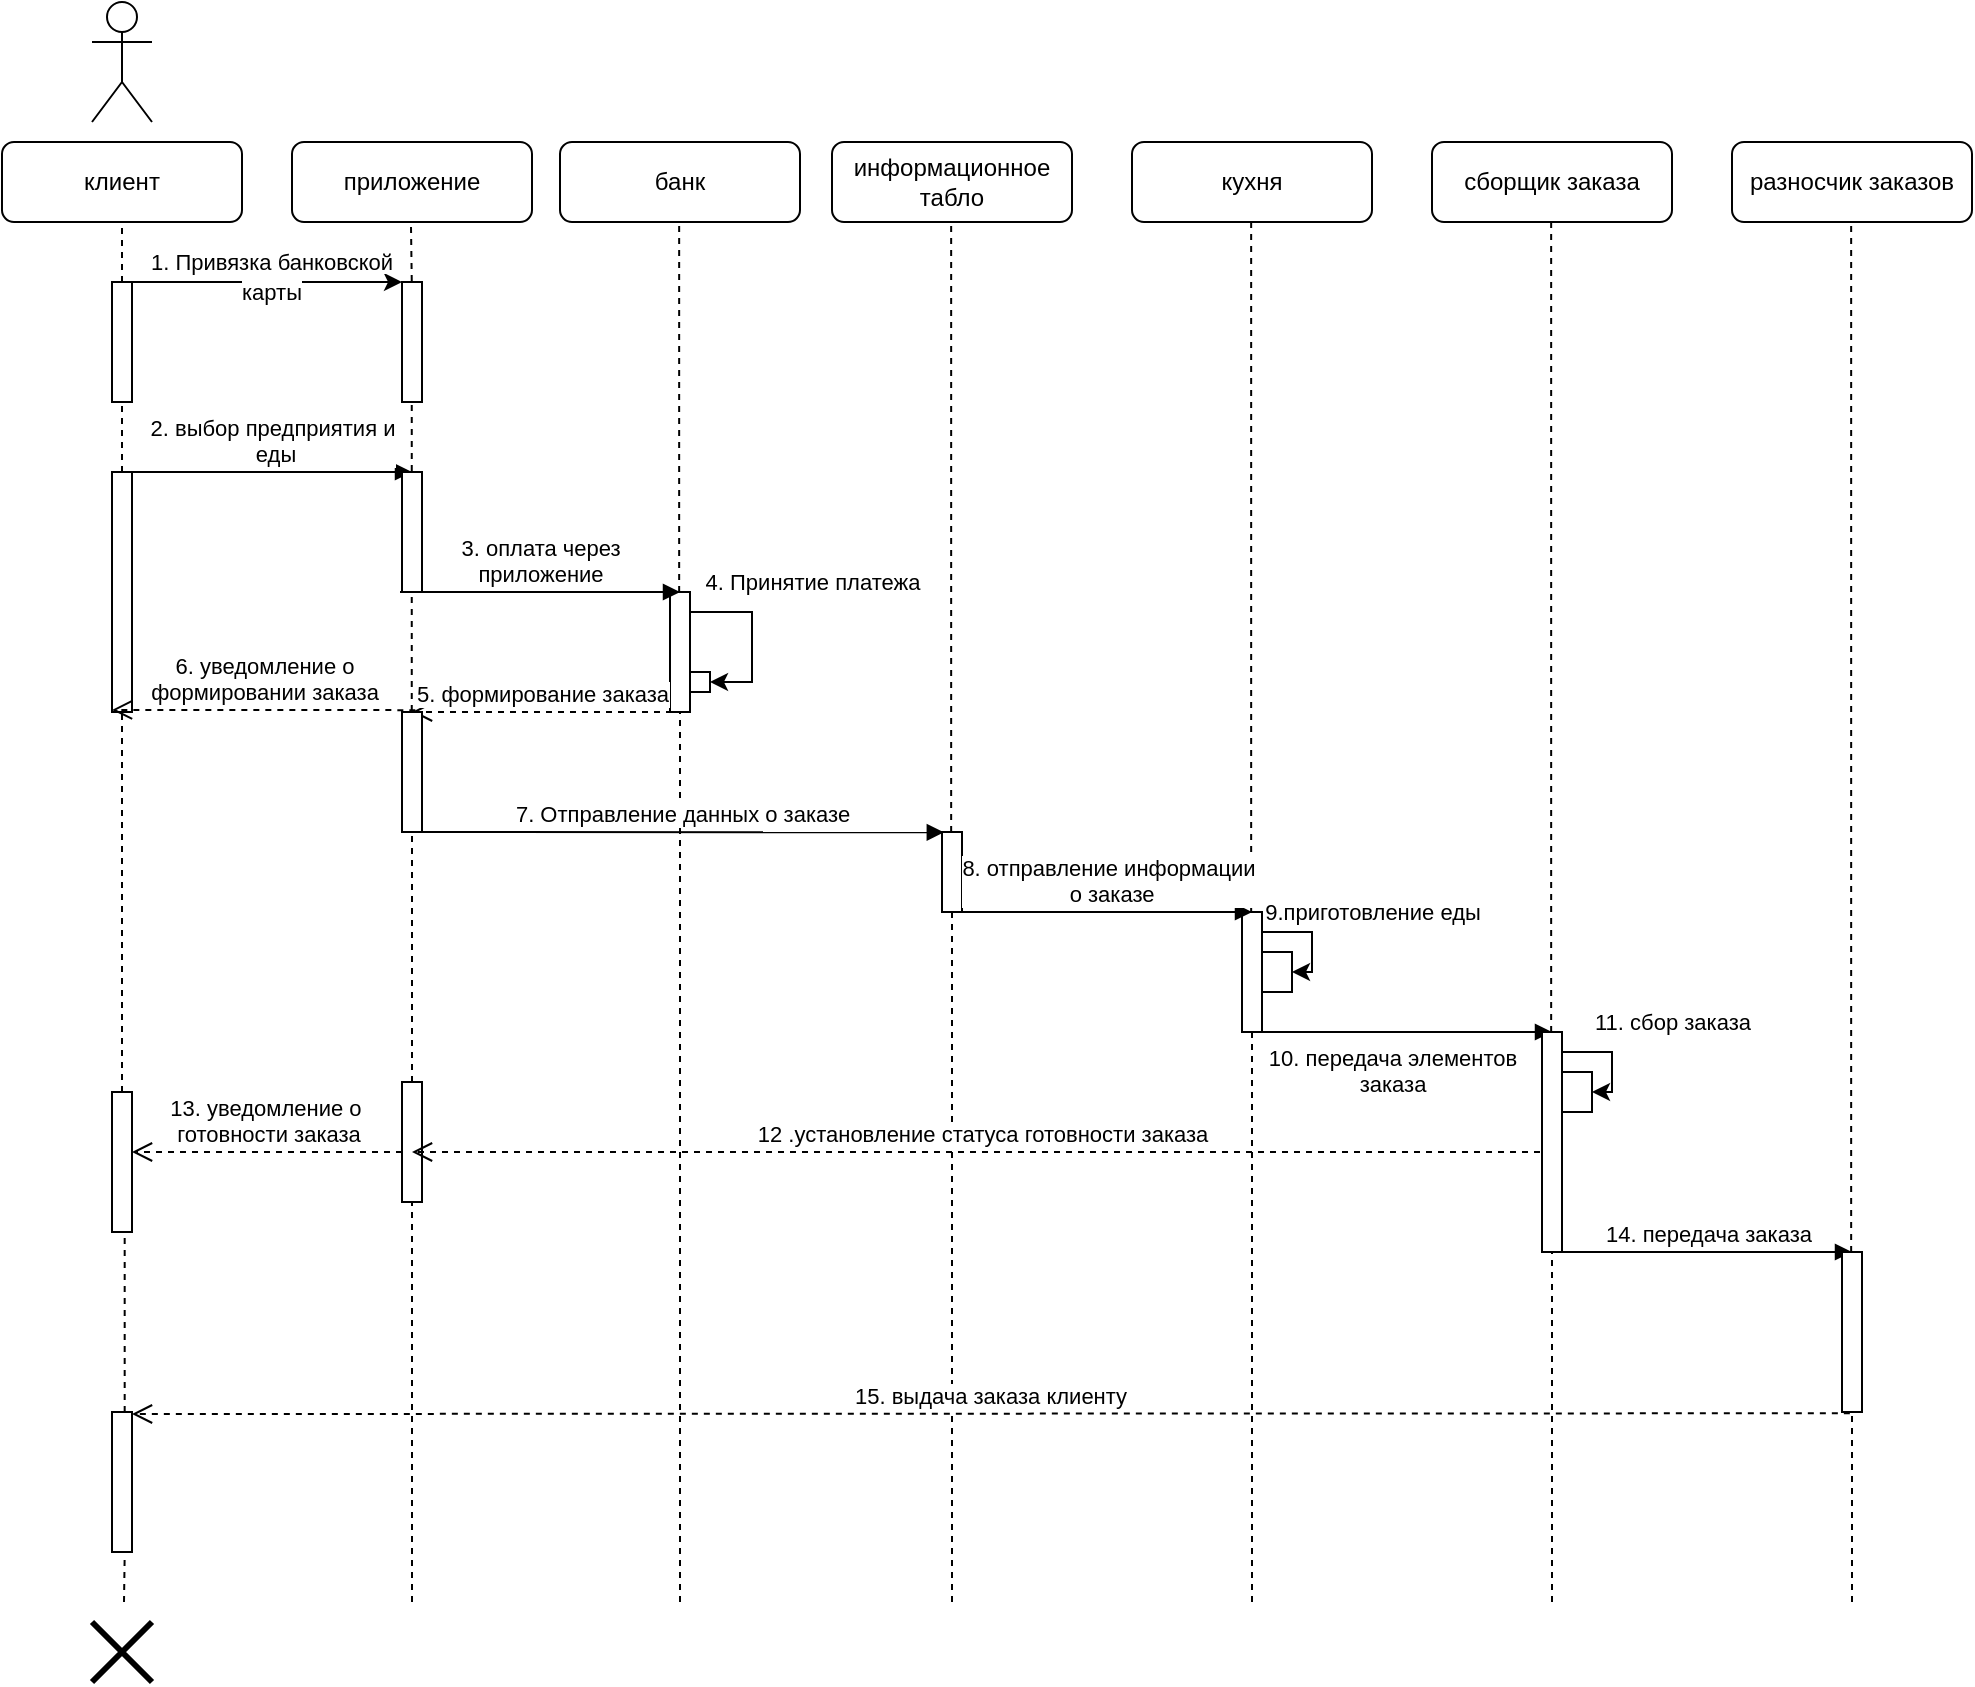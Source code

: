 <mxfile version="20.3.0" type="device"><diagram id="z9TqKdiOJLBSfHPhLl4F" name="Страница 1"><mxGraphModel dx="1673" dy="1008" grid="1" gridSize="10" guides="1" tooltips="1" connect="1" arrows="1" fold="1" page="1" pageScale="1" pageWidth="827" pageHeight="1169" background="none" math="0" shadow="0"><root><mxCell id="0"/><mxCell id="1" parent="0"/><mxCell id="Q9yuufwFj3LZfN2rPbB2-95" value="" style="endArrow=none;dashed=1;html=1;rounded=0;startArrow=none;exitX=0.488;exitY=-0.008;exitDx=0;exitDy=0;exitPerimeter=0;" parent="1" source="ssztgq6Qu38dvpvh6FZs-3" edge="1"><mxGeometry width="50" height="50" relative="1" as="geometry"><mxPoint x="279.47" y="300" as="sourcePoint"/><mxPoint x="279.47" y="190" as="targetPoint"/></mxGeometry></mxCell><mxCell id="Q9yuufwFj3LZfN2rPbB2-1" value="" style="shape=umlActor;verticalLabelPosition=bottom;verticalAlign=top;html=1;outlineConnect=0;" parent="1" vertex="1"><mxGeometry x="120" y="80" width="30" height="60" as="geometry"/></mxCell><mxCell id="Q9yuufwFj3LZfN2rPbB2-5" value="клиент" style="rounded=1;whiteSpace=wrap;html=1;" parent="1" vertex="1"><mxGeometry x="75" y="150" width="120" height="40" as="geometry"/></mxCell><mxCell id="Q9yuufwFj3LZfN2rPbB2-6" value="приложение" style="rounded=1;whiteSpace=wrap;html=1;" parent="1" vertex="1"><mxGeometry x="220" y="150" width="120" height="40" as="geometry"/></mxCell><mxCell id="Q9yuufwFj3LZfN2rPbB2-7" value="сборщик заказа" style="rounded=1;whiteSpace=wrap;html=1;" parent="1" vertex="1"><mxGeometry x="790" y="150" width="120" height="40" as="geometry"/></mxCell><mxCell id="Q9yuufwFj3LZfN2rPbB2-8" value="информационное табло" style="rounded=1;whiteSpace=wrap;html=1;" parent="1" vertex="1"><mxGeometry x="490" y="150" width="120" height="40" as="geometry"/></mxCell><mxCell id="Q9yuufwFj3LZfN2rPbB2-9" value="кухня&lt;span style=&quot;color: rgba(0, 0, 0, 0); font-family: monospace; font-size: 0px; text-align: start;&quot;&gt;%3CmxGraphModel%3E%3Croot%3E%3CmxCell%20id%3D%220%22%2F%3E%3CmxCell%20id%3D%221%22%20parent%3D%220%22%2F%3E%3CmxCell%20id%3D%222%22%20value%3D%22%22%20style%3D%22fontColor%3D%230066CC%3BverticalAlign%3Dtop%3BverticalLabelPosition%3Dbottom%3BlabelPosition%3Dcenter%3Balign%3Dcenter%3Bhtml%3D1%3BoutlineConnect%3D0%3BfillColor%3D%23CCCCCC%3BstrokeColor%3D%236881B3%3BgradientColor%3Dnone%3BgradientDirection%3Dnorth%3BstrokeWidth%3D2%3Bshape%3Dmxgraph.networks.pc%3B%22%20vertex%3D%221%22%20parent%3D%221%22%3E%3CmxGeometry%20x%3D%22175%22%20y%3D%22740%22%20width%3D%2255%22%20height%3D%2240%22%20as%3D%22geometry%22%2F%3E%3C%2FmxCell%3E%3CmxCell%20id%3D%223%22%20value%3D%22%22%20style%3D%22fontColor%3D%230066CC%3BverticalAlign%3Dtop%3BverticalLabelPosition%3Dbottom%3BlabelPosition%3Dcenter%3Balign%3Dcenter%3Bhtml%3D1%3BoutlineConnect%3D0%3BfillColor%3D%23CCCCCC%3BstrokeColor%3D%236881B3%3BgradientColor%3Dnone%3BgradientDirection%3Dnorth%3BstrokeWidth%3D2%3Bshape%3Dmxgraph.networks.pc%3B%22%20vertex%3D%221%22%20parent%3D%221%22%3E%3CmxGeometry%20x%3D%22265%22%20y%3D%22740%22%20width%3D%2255%22%20height%3D%2240%22%20as%3D%22geometry%22%2F%3E%3C%2FmxCell%3E%3CmxCell%20id%3D%224%22%20value%3D%22%22%20style%3D%22fontColor%3D%230066CC%3BverticalAlign%3Dtop%3BverticalLabelPosition%3Dbottom%3BlabelPosition%3Dcenter%3Balign%3Dcenter%3Bhtml%3D1%3BoutlineConnect%3D0%3BfillColor%3D%23CCCCCC%3BstrokeColor%3D%236881B3%3BgradientColor%3Dnone%3BgradientDirection%3Dnorth%3BstrokeWidth%3D2%3Bshape%3Dmxgraph.networks.pc%3B%22%20vertex%3D%221%22%20parent%3D%221%22%3E%3CmxGeometry%20x%3D%22175%22%20y%3D%22800%22%20width%3D%2255%22%20height%3D%2240%22%20as%3D%22geometry%22%2F%3E%3C%2FmxCell%3E%3CmxCell%20id%3D%225%22%20value%3D%22%22%20style%3D%22fontColor%3D%230066CC%3BverticalAlign%3Dtop%3BverticalLabelPosition%3Dbottom%3BlabelPosition%3Dcenter%3Balign%3Dcenter%3Bhtml%3D1%3BoutlineConnect%3D0%3BfillColor%3D%23CCCCCC%3BstrokeColor%3D%236881B3%3BgradientColor%3Dnone%3BgradientDirection%3Dnorth%3BstrokeWidth%3D2%3Bshape%3Dmxgraph.networks.pc%3B%22%20vertex%3D%221%22%20parent%3D%221%22%3E%3CmxGeometry%20x%3D%22265%22%20y%3D%22800%22%20width%3D%2255%22%20height%3D%2240%22%20as%3D%22geometry%22%2F%3E%3C%2FmxCell%3E%3CmxCell%20id%3D%226%22%20value%3D%22%22%20style%3D%22endArrow%3Dnone%3Bhtml%3D1%3Brounded%3D0%3BexitX%3D0.5%3BexitY%3D1%3BexitDx%3D0%3BexitDy%3D0%3BexitPerimeter%3D0%3BentryX%3D0.5%3BentryY%3D0.07%3BentryDx%3D0%3BentryDy%3D0%3BentryPerimeter%3D0%3B%22%20edge%3D%221%22%20source%3D%223%22%20target%3D%225%22%20parent%3D%221%22%3E%3CmxGeometry%20width%3D%2250%22%20height%3D%2250%22%20relative%3D%221%22%20as%3D%22geometry%22%3E%3CmxPoint%20x%3D%22420%22%20y%3D%22660%22%20as%3D%22sourcePoint%22%2F%3E%3CmxPoint%20x%3D%22470%22%20y%3D%22610%22%20as%3D%22targetPoint%22%2F%3E%3C%2FmxGeometry%3E%3C%2FmxCell%3E%3CmxCell%20id%3D%227%22%20value%3D%22%22%20style%3D%22endArrow%3Dnone%3Bhtml%3D1%3Brounded%3D0%3BentryX%3D1%3BentryY%3D0.5%3BentryDx%3D0%3BentryDy%3D0%3BentryPerimeter%3D0%3BexitX%3D0%3BexitY%3D0.5%3BexitDx%3D0%3BexitDy%3D0%3BexitPerimeter%3D0%3B%22%20edge%3D%221%22%20source%3D%223%22%20target%3D%222%22%20parent%3D%221%22%3E%3CmxGeometry%20width%3D%2250%22%20height%3D%2250%22%20relative%3D%221%22%20as%3D%22geometry%22%3E%3CmxPoint%20x%3D%22420%22%20y%3D%22660%22%20as%3D%22sourcePoint%22%2F%3E%3CmxPoint%20x%3D%22470%22%20y%3D%22610%22%20as%3D%22targetPoint%22%2F%3E%3C%2FmxGeometry%3E%3C%2FmxCell%3E%3CmxCell%20id%3D%228%22%20value%3D%22%22%20style%3D%22endArrow%3Dnone%3Bhtml%3D1%3Brounded%3D0%3BentryX%3D0.5%3BentryY%3D0.07%3BentryDx%3D0%3BentryDy%3D0%3BentryPerimeter%3D0%3BexitX%3D0.5%3BexitY%3D1%3BexitDx%3D0%3BexitDy%3D0%3BexitPerimeter%3D0%3B%22%20edge%3D%221%22%20source%3D%222%22%20target%3D%224%22%20parent%3D%221%22%3E%3CmxGeometry%20width%3D%2250%22%20height%3D%2250%22%20relative%3D%221%22%20as%3D%22geometry%22%3E%3CmxPoint%20x%3D%22420%22%20y%3D%22660%22%20as%3D%22sourcePoint%22%2F%3E%3CmxPoint%20x%3D%22470%22%20y%3D%22610%22%20as%3D%22targetPoint%22%2F%3E%3C%2FmxGeometry%3E%3C%2FmxCell%3E%3CmxCell%20id%3D%229%22%20value%3D%22%22%20style%3D%22endArrow%3Dnone%3Bhtml%3D1%3Brounded%3D0%3BentryX%3D1%3BentryY%3D0.5%3BentryDx%3D0%3BentryDy%3D0%3BentryPerimeter%3D0%3BexitX%3D0%3BexitY%3D0.5%3BexitDx%3D0%3BexitDy%3D0%3BexitPerimeter%3D0%3B%22%20edge%3D%221%22%20source%3D%225%22%20target%3D%224%22%20parent%3D%221%22%3E%3CmxGeometry%20width%3D%2250%22%20height%3D%2250%22%20relative%3D%221%22%20as%3D%22geometry%22%3E%3CmxPoint%20x%3D%22420%22%20y%3D%22660%22%20as%3D%22sourcePoint%22%2F%3E%3CmxPoint%20x%3D%22470%22%20y%3D%22610%22%20as%3D%22targetPoint%22%2F%3E%3C%2FmxGeometry%3E%3C%2FmxCell%3E%3C%2Froot%3E%3C%2FmxGraphModel%3E&lt;/span&gt;" style="rounded=1;whiteSpace=wrap;html=1;" parent="1" vertex="1"><mxGeometry x="640" y="150" width="120" height="40" as="geometry"/></mxCell><mxCell id="Q9yuufwFj3LZfN2rPbB2-18" value="банк" style="rounded=1;whiteSpace=wrap;html=1;" parent="1" vertex="1"><mxGeometry x="354" y="150" width="120" height="40" as="geometry"/></mxCell><mxCell id="Q9yuufwFj3LZfN2rPbB2-19" value="разносчик заказов" style="rounded=1;whiteSpace=wrap;html=1;" parent="1" vertex="1"><mxGeometry x="940" y="150" width="120" height="40" as="geometry"/></mxCell><mxCell id="Q9yuufwFj3LZfN2rPbB2-20" value="" style="endArrow=none;dashed=1;html=1;rounded=0;startArrow=none;" parent="1" source="ssztgq6Qu38dvpvh6FZs-1" target="Q9yuufwFj3LZfN2rPbB2-5" edge="1"><mxGeometry width="50" height="50" relative="1" as="geometry"><mxPoint x="135" y="830" as="sourcePoint"/><mxPoint x="590" y="260" as="targetPoint"/></mxGeometry></mxCell><mxCell id="Q9yuufwFj3LZfN2rPbB2-22" value="" style="endArrow=none;dashed=1;html=1;rounded=0;startArrow=none;" parent="1" source="Q9yuufwFj3LZfN2rPbB2-41" edge="1"><mxGeometry width="50" height="50" relative="1" as="geometry"><mxPoint x="413.58" y="830" as="sourcePoint"/><mxPoint x="413.58" y="190" as="targetPoint"/></mxGeometry></mxCell><mxCell id="Q9yuufwFj3LZfN2rPbB2-23" value="" style="endArrow=none;dashed=1;html=1;rounded=0;startArrow=none;" parent="1" source="Q9yuufwFj3LZfN2rPbB2-51" edge="1"><mxGeometry width="50" height="50" relative="1" as="geometry"><mxPoint x="549.58" y="830" as="sourcePoint"/><mxPoint x="549.58" y="190" as="targetPoint"/></mxGeometry></mxCell><mxCell id="Q9yuufwFj3LZfN2rPbB2-24" value="" style="endArrow=none;dashed=1;html=1;rounded=0;startArrow=none;" parent="1" source="Q9yuufwFj3LZfN2rPbB2-55" edge="1"><mxGeometry width="50" height="50" relative="1" as="geometry"><mxPoint x="699.58" y="830" as="sourcePoint"/><mxPoint x="699.58" y="190" as="targetPoint"/></mxGeometry></mxCell><mxCell id="Q9yuufwFj3LZfN2rPbB2-25" value="" style="endArrow=none;dashed=1;html=1;rounded=0;startArrow=none;" parent="1" source="Q9yuufwFj3LZfN2rPbB2-58" edge="1"><mxGeometry width="50" height="50" relative="1" as="geometry"><mxPoint x="849.58" y="830" as="sourcePoint"/><mxPoint x="849.58" y="190" as="targetPoint"/></mxGeometry></mxCell><mxCell id="Q9yuufwFj3LZfN2rPbB2-26" value="" style="endArrow=none;dashed=1;html=1;rounded=0;startArrow=none;" parent="1" source="Q9yuufwFj3LZfN2rPbB2-72" edge="1"><mxGeometry width="50" height="50" relative="1" as="geometry"><mxPoint x="999.58" y="830" as="sourcePoint"/><mxPoint x="999.58" y="190" as="targetPoint"/></mxGeometry></mxCell><mxCell id="Q9yuufwFj3LZfN2rPbB2-30" value="" style="html=1;points=[];perimeter=orthogonalPerimeter;" parent="1" vertex="1"><mxGeometry x="130" y="315" width="10" height="120" as="geometry"/></mxCell><mxCell id="Q9yuufwFj3LZfN2rPbB2-34" value="" style="endArrow=none;dashed=1;html=1;rounded=0;startArrow=none;" parent="1" source="Q9yuufwFj3LZfN2rPbB2-77" target="Q9yuufwFj3LZfN2rPbB2-30" edge="1"><mxGeometry width="50" height="50" relative="1" as="geometry"><mxPoint x="135" y="905" as="sourcePoint"/><mxPoint x="135" y="265" as="targetPoint"/></mxGeometry></mxCell><mxCell id="Q9yuufwFj3LZfN2rPbB2-43" value="4. Принятие платежа" style="edgeStyle=orthogonalEdgeStyle;rounded=0;orthogonalLoop=1;jettySize=auto;html=1;" parent="1" source="Q9yuufwFj3LZfN2rPbB2-41" target="Q9yuufwFj3LZfN2rPbB2-44" edge="1"><mxGeometry x="-0.287" y="34" relative="1" as="geometry"><mxPoint x="430" y="415" as="targetPoint"/><Array as="points"><mxPoint x="450" y="385"/><mxPoint x="450" y="420"/></Array><mxPoint x="-4" y="-15" as="offset"/></mxGeometry></mxCell><mxCell id="Q9yuufwFj3LZfN2rPbB2-41" value="" style="html=1;points=[];perimeter=orthogonalPerimeter;" parent="1" vertex="1"><mxGeometry x="409" y="375" width="10" height="60" as="geometry"/></mxCell><mxCell id="Q9yuufwFj3LZfN2rPbB2-42" value="" style="endArrow=none;dashed=1;html=1;rounded=0;" parent="1" target="Q9yuufwFj3LZfN2rPbB2-41" edge="1"><mxGeometry width="50" height="50" relative="1" as="geometry"><mxPoint x="414" y="880" as="sourcePoint"/><mxPoint x="413.58" y="190" as="targetPoint"/></mxGeometry></mxCell><mxCell id="Q9yuufwFj3LZfN2rPbB2-37" value="3. оплата через&lt;br&gt;приложение" style="html=1;verticalAlign=bottom;endArrow=block;rounded=0;" parent="1" edge="1"><mxGeometry width="80" relative="1" as="geometry"><mxPoint x="274" y="375" as="sourcePoint"/><mxPoint x="414" y="375" as="targetPoint"/></mxGeometry></mxCell><mxCell id="Q9yuufwFj3LZfN2rPbB2-28" value="2. выбор предприятия и&lt;br&gt;&amp;nbsp;еды" style="html=1;verticalAlign=bottom;endArrow=block;rounded=0;" parent="1" edge="1"><mxGeometry width="80" relative="1" as="geometry"><mxPoint x="140" y="315" as="sourcePoint"/><mxPoint x="280" y="315" as="targetPoint"/></mxGeometry></mxCell><mxCell id="Q9yuufwFj3LZfN2rPbB2-44" value="" style="rounded=0;whiteSpace=wrap;html=1;" parent="1" vertex="1"><mxGeometry x="419" y="415" width="10" height="10" as="geometry"/></mxCell><mxCell id="Q9yuufwFj3LZfN2rPbB2-47" value="" style="endArrow=none;dashed=1;html=1;rounded=0;startArrow=none;" parent="1" source="Q9yuufwFj3LZfN2rPbB2-92" edge="1"><mxGeometry width="50" height="50" relative="1" as="geometry"><mxPoint x="280" y="1037.273" as="sourcePoint"/><mxPoint x="280" y="495" as="targetPoint"/></mxGeometry></mxCell><mxCell id="Q9yuufwFj3LZfN2rPbB2-48" value="5. формирование заказа" style="html=1;verticalAlign=bottom;endArrow=open;dashed=1;endSize=8;rounded=0;" parent="1" edge="1"><mxGeometry relative="1" as="geometry"><mxPoint x="410" y="435" as="sourcePoint"/><mxPoint x="280" y="435" as="targetPoint"/></mxGeometry></mxCell><mxCell id="Q9yuufwFj3LZfN2rPbB2-51" value="" style="html=1;points=[];perimeter=orthogonalPerimeter;" parent="1" vertex="1"><mxGeometry x="545" y="495" width="10" height="40" as="geometry"/></mxCell><mxCell id="Q9yuufwFj3LZfN2rPbB2-52" value="" style="endArrow=none;dashed=1;html=1;rounded=0;" parent="1" target="Q9yuufwFj3LZfN2rPbB2-51" edge="1"><mxGeometry width="50" height="50" relative="1" as="geometry"><mxPoint x="550" y="880" as="sourcePoint"/><mxPoint x="549.58" y="330" as="targetPoint"/></mxGeometry></mxCell><mxCell id="Q9yuufwFj3LZfN2rPbB2-55" value="" style="html=1;points=[];perimeter=orthogonalPerimeter;" parent="1" vertex="1"><mxGeometry x="695" y="535" width="10" height="60" as="geometry"/></mxCell><mxCell id="Q9yuufwFj3LZfN2rPbB2-56" value="" style="endArrow=none;dashed=1;html=1;rounded=0;" parent="1" target="Q9yuufwFj3LZfN2rPbB2-55" edge="1"><mxGeometry width="50" height="50" relative="1" as="geometry"><mxPoint x="700" y="880" as="sourcePoint"/><mxPoint x="699.58" y="330" as="targetPoint"/></mxGeometry></mxCell><mxCell id="Q9yuufwFj3LZfN2rPbB2-54" value="8. отправление информации&lt;br&gt;&amp;nbsp;о заказе" style="html=1;verticalAlign=bottom;endArrow=block;rounded=0;" parent="1" edge="1"><mxGeometry width="80" relative="1" as="geometry"><mxPoint x="555" y="535" as="sourcePoint"/><mxPoint x="700" y="535" as="targetPoint"/></mxGeometry></mxCell><mxCell id="Q9yuufwFj3LZfN2rPbB2-57" value="14. передача заказа" style="html=1;verticalAlign=bottom;endArrow=block;rounded=0;" parent="1" edge="1"><mxGeometry width="80" relative="1" as="geometry"><mxPoint x="855" y="705" as="sourcePoint"/><mxPoint x="1000" y="705" as="targetPoint"/></mxGeometry></mxCell><mxCell id="Q9yuufwFj3LZfN2rPbB2-60" value="10. передача элементов&lt;br&gt;заказа" style="html=1;verticalAlign=bottom;endArrow=block;rounded=0;" parent="1" edge="1"><mxGeometry x="-0.103" y="-35" width="80" relative="1" as="geometry"><mxPoint x="705" y="595" as="sourcePoint"/><mxPoint x="850" y="595" as="targetPoint"/><mxPoint as="offset"/></mxGeometry></mxCell><mxCell id="Q9yuufwFj3LZfN2rPbB2-62" value="11. сбор заказа" style="edgeStyle=orthogonalEdgeStyle;rounded=0;orthogonalLoop=1;jettySize=auto;html=1;" parent="1" source="Q9yuufwFj3LZfN2rPbB2-58" edge="1"><mxGeometry x="-0.091" y="34" relative="1" as="geometry"><mxPoint x="870" y="625" as="targetPoint"/><Array as="points"><mxPoint x="880" y="605"/><mxPoint x="880" y="625"/></Array><mxPoint x="-4" y="-15" as="offset"/></mxGeometry></mxCell><mxCell id="Q9yuufwFj3LZfN2rPbB2-64" value="6. уведомление о&lt;br&gt;формировании заказа" style="html=1;verticalAlign=bottom;endArrow=open;dashed=1;endSize=8;rounded=0;exitX=0.667;exitY=1.002;exitDx=0;exitDy=0;exitPerimeter=0;" parent="1" edge="1"><mxGeometry relative="1" as="geometry"><mxPoint x="281.67" y="434.07" as="sourcePoint"/><mxPoint x="130" y="433.95" as="targetPoint"/></mxGeometry></mxCell><mxCell id="Q9yuufwFj3LZfN2rPbB2-65" value="" style="rounded=0;whiteSpace=wrap;html=1;" parent="1" vertex="1"><mxGeometry x="705" y="555" width="15" height="20" as="geometry"/></mxCell><mxCell id="Q9yuufwFj3LZfN2rPbB2-63" value="9.приготовление еды" style="edgeStyle=orthogonalEdgeStyle;rounded=0;orthogonalLoop=1;jettySize=auto;html=1;" parent="1" source="Q9yuufwFj3LZfN2rPbB2-55" edge="1"><mxGeometry x="-0.091" y="32" relative="1" as="geometry"><mxPoint x="720" y="565" as="targetPoint"/><Array as="points"><mxPoint x="730" y="545"/><mxPoint x="730" y="565"/></Array><mxPoint x="-2" y="-10" as="offset"/></mxGeometry></mxCell><mxCell id="Q9yuufwFj3LZfN2rPbB2-67" value="" style="rounded=0;whiteSpace=wrap;html=1;" parent="1" vertex="1"><mxGeometry x="855" y="615" width="15" height="20" as="geometry"/></mxCell><mxCell id="Q9yuufwFj3LZfN2rPbB2-72" value="" style="html=1;points=[];perimeter=orthogonalPerimeter;" parent="1" vertex="1"><mxGeometry x="995" y="705" width="10" height="80" as="geometry"/></mxCell><mxCell id="Q9yuufwFj3LZfN2rPbB2-73" value="" style="endArrow=none;dashed=1;html=1;rounded=0;" parent="1" target="Q9yuufwFj3LZfN2rPbB2-72" edge="1"><mxGeometry width="50" height="50" relative="1" as="geometry"><mxPoint x="1000" y="880" as="sourcePoint"/><mxPoint x="999.58" y="330" as="targetPoint"/></mxGeometry></mxCell><mxCell id="Q9yuufwFj3LZfN2rPbB2-77" value="" style="html=1;points=[];perimeter=orthogonalPerimeter;" parent="1" vertex="1"><mxGeometry x="130" y="625" width="10" height="70" as="geometry"/></mxCell><mxCell id="Q9yuufwFj3LZfN2rPbB2-78" value="" style="endArrow=none;dashed=1;html=1;rounded=0;entryX=0.634;entryY=1.023;entryDx=0;entryDy=0;entryPerimeter=0;startArrow=none;" parent="1" source="Q9yuufwFj3LZfN2rPbB2-86" target="Q9yuufwFj3LZfN2rPbB2-77" edge="1"><mxGeometry width="50" height="50" relative="1" as="geometry"><mxPoint x="136" y="945" as="sourcePoint"/><mxPoint x="130" y="785" as="targetPoint"/></mxGeometry></mxCell><mxCell id="Q9yuufwFj3LZfN2rPbB2-83" value="7. Отправление данных о заказе" style="html=1;verticalAlign=bottom;endArrow=block;rounded=0;entryX=0.091;entryY=0.004;entryDx=0;entryDy=0;entryPerimeter=0;" parent="1" target="Q9yuufwFj3LZfN2rPbB2-51" edge="1"><mxGeometry width="80" relative="1" as="geometry"><mxPoint x="285" y="495" as="sourcePoint"/><mxPoint x="540" y="495" as="targetPoint"/></mxGeometry></mxCell><mxCell id="Q9yuufwFj3LZfN2rPbB2-85" value="" style="endArrow=none;dashed=1;html=1;rounded=0;" parent="1" target="Q9yuufwFj3LZfN2rPbB2-58" edge="1"><mxGeometry width="50" height="50" relative="1" as="geometry"><mxPoint x="850" y="880" as="sourcePoint"/><mxPoint x="849.58" y="670" as="targetPoint"/></mxGeometry></mxCell><mxCell id="Q9yuufwFj3LZfN2rPbB2-86" value="" style="html=1;points=[];perimeter=orthogonalPerimeter;" parent="1" vertex="1"><mxGeometry x="130" y="785" width="10" height="70" as="geometry"/></mxCell><mxCell id="Q9yuufwFj3LZfN2rPbB2-87" value="" style="endArrow=none;dashed=1;html=1;rounded=0;entryX=0.634;entryY=1.023;entryDx=0;entryDy=0;entryPerimeter=0;" parent="1" target="Q9yuufwFj3LZfN2rPbB2-86" edge="1"><mxGeometry width="50" height="50" relative="1" as="geometry"><mxPoint x="136" y="880" as="sourcePoint"/><mxPoint x="136.34" y="751.61" as="targetPoint"/></mxGeometry></mxCell><mxCell id="Q9yuufwFj3LZfN2rPbB2-76" value="15. выдача заказа клиенту" style="html=1;verticalAlign=bottom;endArrow=open;dashed=1;endSize=8;rounded=0;exitX=0.392;exitY=1.008;exitDx=0;exitDy=0;exitPerimeter=0;" parent="1" source="Q9yuufwFj3LZfN2rPbB2-72" edge="1"><mxGeometry relative="1" as="geometry"><mxPoint x="685" y="775" as="sourcePoint"/><mxPoint x="140" y="786" as="targetPoint"/></mxGeometry></mxCell><mxCell id="Q9yuufwFj3LZfN2rPbB2-92" value="" style="html=1;points=[];perimeter=orthogonalPerimeter;" parent="1" vertex="1"><mxGeometry x="275" y="435" width="10" height="60" as="geometry"/></mxCell><mxCell id="Q9yuufwFj3LZfN2rPbB2-93" value="" style="endArrow=none;dashed=1;html=1;rounded=0;startArrow=none;" parent="1" source="Q9yuufwFj3LZfN2rPbB2-97" target="Q9yuufwFj3LZfN2rPbB2-92" edge="1"><mxGeometry width="50" height="50" relative="1" as="geometry"><mxPoint x="280" y="1035" as="sourcePoint"/><mxPoint x="280" y="395" as="targetPoint"/></mxGeometry></mxCell><mxCell id="Q9yuufwFj3LZfN2rPbB2-94" value="13. уведомление о&amp;nbsp;&lt;br&gt;готовности заказа" style="html=1;verticalAlign=bottom;endArrow=open;dashed=1;endSize=8;rounded=0;" parent="1" edge="1"><mxGeometry relative="1" as="geometry"><mxPoint x="275" y="655" as="sourcePoint"/><mxPoint x="140" y="655" as="targetPoint"/></mxGeometry></mxCell><mxCell id="Q9yuufwFj3LZfN2rPbB2-97" value="" style="html=1;points=[];perimeter=orthogonalPerimeter;" parent="1" vertex="1"><mxGeometry x="275" y="620" width="10" height="60" as="geometry"/></mxCell><mxCell id="Q9yuufwFj3LZfN2rPbB2-99" value="" style="endArrow=none;dashed=1;html=1;rounded=0;startArrow=none;" parent="1" target="Q9yuufwFj3LZfN2rPbB2-97" edge="1"><mxGeometry width="50" height="50" relative="1" as="geometry"><mxPoint x="280" y="880" as="sourcePoint"/><mxPoint x="280" y="420" as="targetPoint"/></mxGeometry></mxCell><mxCell id="Q9yuufwFj3LZfN2rPbB2-71" value="12 .установление статуса готовности заказа" style="html=1;verticalAlign=bottom;endArrow=open;dashed=1;endSize=8;rounded=0;" parent="1" edge="1"><mxGeometry relative="1" as="geometry"><mxPoint x="850" y="655" as="sourcePoint"/><mxPoint x="280" y="655" as="targetPoint"/></mxGeometry></mxCell><mxCell id="Q9yuufwFj3LZfN2rPbB2-58" value="" style="html=1;points=[];perimeter=orthogonalPerimeter;" parent="1" vertex="1"><mxGeometry x="845" y="595" width="10" height="110" as="geometry"/></mxCell><mxCell id="Q9yuufwFj3LZfN2rPbB2-100" value="" style="shape=umlDestroy;whiteSpace=wrap;html=1;strokeWidth=3;" parent="1" vertex="1"><mxGeometry x="120" y="890" width="30" height="30" as="geometry"/></mxCell><mxCell id="ssztgq6Qu38dvpvh6FZs-6" value="" style="edgeStyle=orthogonalEdgeStyle;rounded=0;orthogonalLoop=1;jettySize=auto;html=1;" edge="1" parent="1" source="ssztgq6Qu38dvpvh6FZs-1" target="ssztgq6Qu38dvpvh6FZs-3"><mxGeometry x="0.037" y="10" relative="1" as="geometry"><Array as="points"><mxPoint x="250" y="220"/><mxPoint x="250" y="220"/></Array><mxPoint as="offset"/></mxGeometry></mxCell><mxCell id="ssztgq6Qu38dvpvh6FZs-1" value="" style="html=1;points=[];perimeter=orthogonalPerimeter;" vertex="1" parent="1"><mxGeometry x="130" y="220" width="10" height="60" as="geometry"/></mxCell><mxCell id="ssztgq6Qu38dvpvh6FZs-2" value="" style="endArrow=none;dashed=1;html=1;rounded=0;startArrow=none;" edge="1" parent="1" source="Q9yuufwFj3LZfN2rPbB2-30" target="ssztgq6Qu38dvpvh6FZs-1"><mxGeometry width="50" height="50" relative="1" as="geometry"><mxPoint x="135" y="315" as="sourcePoint"/><mxPoint x="135" y="190" as="targetPoint"/></mxGeometry></mxCell><mxCell id="ssztgq6Qu38dvpvh6FZs-3" value="" style="html=1;points=[];perimeter=orthogonalPerimeter;" vertex="1" parent="1"><mxGeometry x="275" y="220" width="10" height="60" as="geometry"/></mxCell><mxCell id="ssztgq6Qu38dvpvh6FZs-4" value="" style="endArrow=none;dashed=1;html=1;rounded=0;startArrow=none;exitX=0.488;exitY=-0.008;exitDx=0;exitDy=0;exitPerimeter=0;" edge="1" parent="1" source="Q9yuufwFj3LZfN2rPbB2-92" target="ssztgq6Qu38dvpvh6FZs-3"><mxGeometry width="50" height="50" relative="1" as="geometry"><mxPoint x="279.88" y="434.52" as="sourcePoint"/><mxPoint x="279.47" y="190" as="targetPoint"/></mxGeometry></mxCell><mxCell id="ssztgq6Qu38dvpvh6FZs-8" value="&lt;br&gt;&lt;span style=&quot;color: rgb(0, 0, 0); font-family: Helvetica; font-size: 11px; font-style: normal; font-variant-ligatures: normal; font-variant-caps: normal; font-weight: 400; letter-spacing: normal; orphans: 2; text-align: center; text-indent: 0px; text-transform: none; widows: 2; word-spacing: 0px; -webkit-text-stroke-width: 0px; background-color: rgb(255, 255, 255); text-decoration-thickness: initial; text-decoration-style: initial; text-decoration-color: initial; float: none; display: inline !important;&quot;&gt;1. Привязка банковской карты&lt;/span&gt;&lt;br&gt;" style="text;html=1;strokeColor=none;fillColor=none;align=center;verticalAlign=middle;whiteSpace=wrap;rounded=0;" vertex="1" parent="1"><mxGeometry x="145" y="200" width="130" height="20" as="geometry"/></mxCell><mxCell id="Q9yuufwFj3LZfN2rPbB2-35" value="" style="html=1;points=[];perimeter=orthogonalPerimeter;" parent="1" vertex="1"><mxGeometry x="275" y="315" width="10" height="60" as="geometry"/></mxCell></root></mxGraphModel></diagram></mxfile>
